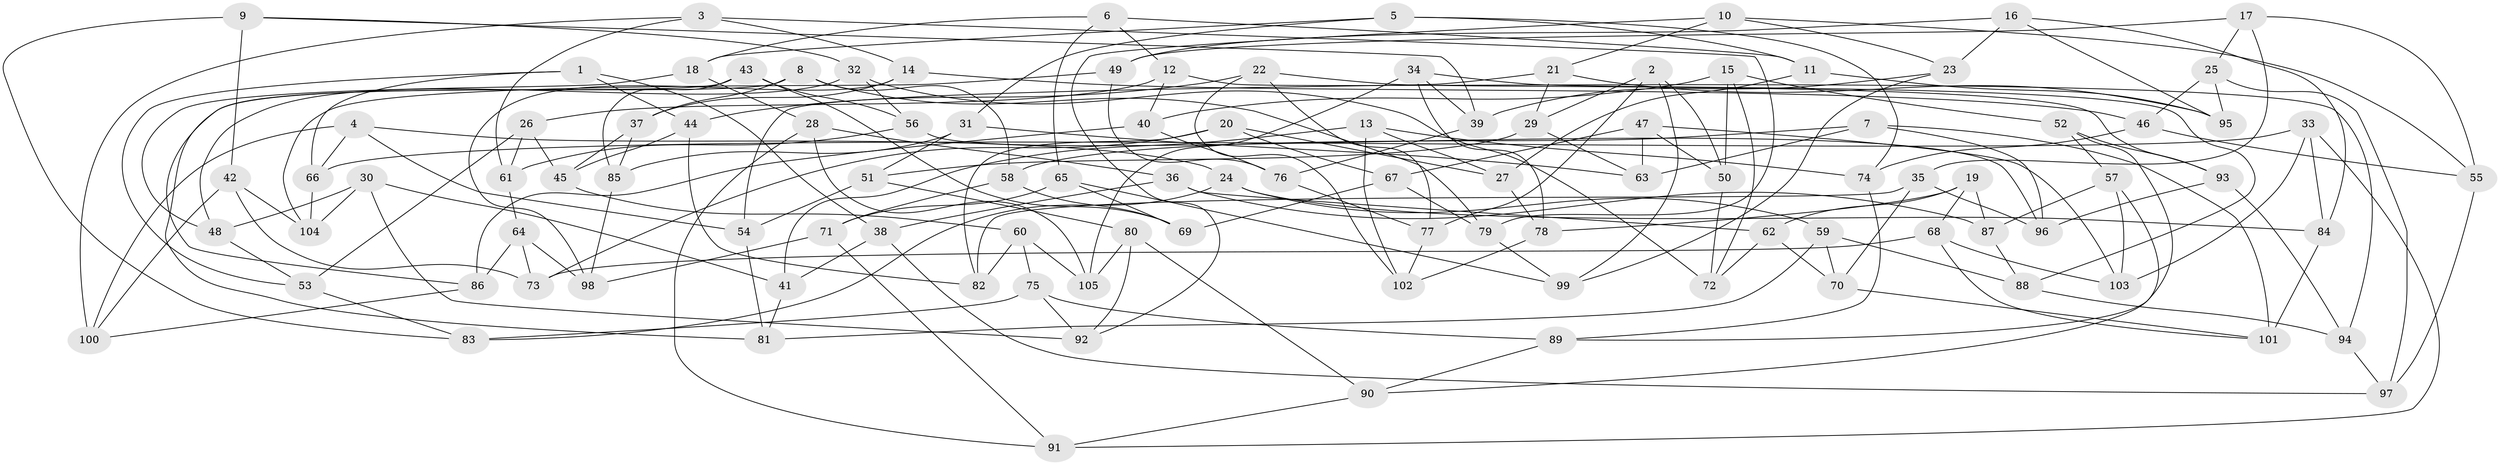 // coarse degree distribution, {4: 0.417910447761194, 6: 0.4925373134328358, 5: 0.07462686567164178, 3: 0.014925373134328358}
// Generated by graph-tools (version 1.1) at 2025/52/02/27/25 19:52:30]
// undirected, 105 vertices, 210 edges
graph export_dot {
graph [start="1"]
  node [color=gray90,style=filled];
  1;
  2;
  3;
  4;
  5;
  6;
  7;
  8;
  9;
  10;
  11;
  12;
  13;
  14;
  15;
  16;
  17;
  18;
  19;
  20;
  21;
  22;
  23;
  24;
  25;
  26;
  27;
  28;
  29;
  30;
  31;
  32;
  33;
  34;
  35;
  36;
  37;
  38;
  39;
  40;
  41;
  42;
  43;
  44;
  45;
  46;
  47;
  48;
  49;
  50;
  51;
  52;
  53;
  54;
  55;
  56;
  57;
  58;
  59;
  60;
  61;
  62;
  63;
  64;
  65;
  66;
  67;
  68;
  69;
  70;
  71;
  72;
  73;
  74;
  75;
  76;
  77;
  78;
  79;
  80;
  81;
  82;
  83;
  84;
  85;
  86;
  87;
  88;
  89;
  90;
  91;
  92;
  93;
  94;
  95;
  96;
  97;
  98;
  99;
  100;
  101;
  102;
  103;
  104;
  105;
  1 -- 44;
  1 -- 66;
  1 -- 38;
  1 -- 53;
  2 -- 29;
  2 -- 99;
  2 -- 77;
  2 -- 50;
  3 -- 79;
  3 -- 61;
  3 -- 100;
  3 -- 14;
  4 -- 24;
  4 -- 54;
  4 -- 100;
  4 -- 66;
  5 -- 74;
  5 -- 18;
  5 -- 11;
  5 -- 31;
  6 -- 11;
  6 -- 12;
  6 -- 65;
  6 -- 18;
  7 -- 101;
  7 -- 58;
  7 -- 96;
  7 -- 63;
  8 -- 81;
  8 -- 79;
  8 -- 58;
  8 -- 37;
  9 -- 32;
  9 -- 39;
  9 -- 42;
  9 -- 83;
  10 -- 23;
  10 -- 55;
  10 -- 21;
  10 -- 92;
  11 -- 27;
  11 -- 95;
  12 -- 94;
  12 -- 26;
  12 -- 40;
  13 -- 27;
  13 -- 74;
  13 -- 41;
  13 -- 102;
  14 -- 37;
  14 -- 98;
  14 -- 46;
  15 -- 50;
  15 -- 40;
  15 -- 52;
  15 -- 72;
  16 -- 84;
  16 -- 23;
  16 -- 95;
  16 -- 49;
  17 -- 25;
  17 -- 35;
  17 -- 49;
  17 -- 55;
  18 -- 28;
  18 -- 48;
  19 -- 62;
  19 -- 87;
  19 -- 68;
  19 -- 78;
  20 -- 82;
  20 -- 73;
  20 -- 67;
  20 -- 27;
  21 -- 95;
  21 -- 54;
  21 -- 29;
  22 -- 102;
  22 -- 77;
  22 -- 93;
  22 -- 44;
  23 -- 99;
  23 -- 39;
  24 -- 59;
  24 -- 83;
  24 -- 84;
  25 -- 97;
  25 -- 95;
  25 -- 46;
  26 -- 45;
  26 -- 61;
  26 -- 53;
  27 -- 78;
  28 -- 91;
  28 -- 36;
  28 -- 105;
  29 -- 51;
  29 -- 63;
  30 -- 92;
  30 -- 41;
  30 -- 48;
  30 -- 104;
  31 -- 85;
  31 -- 63;
  31 -- 51;
  32 -- 72;
  32 -- 48;
  32 -- 56;
  33 -- 84;
  33 -- 91;
  33 -- 66;
  33 -- 103;
  34 -- 39;
  34 -- 105;
  34 -- 78;
  34 -- 88;
  35 -- 70;
  35 -- 82;
  35 -- 96;
  36 -- 62;
  36 -- 38;
  36 -- 87;
  37 -- 85;
  37 -- 45;
  38 -- 97;
  38 -- 41;
  39 -- 76;
  40 -- 86;
  40 -- 76;
  41 -- 81;
  42 -- 100;
  42 -- 73;
  42 -- 104;
  43 -- 86;
  43 -- 85;
  43 -- 69;
  43 -- 56;
  44 -- 82;
  44 -- 45;
  45 -- 60;
  46 -- 55;
  46 -- 74;
  47 -- 67;
  47 -- 63;
  47 -- 50;
  47 -- 103;
  48 -- 53;
  49 -- 76;
  49 -- 104;
  50 -- 72;
  51 -- 80;
  51 -- 54;
  52 -- 93;
  52 -- 89;
  52 -- 57;
  53 -- 83;
  54 -- 81;
  55 -- 97;
  56 -- 96;
  56 -- 61;
  57 -- 103;
  57 -- 90;
  57 -- 87;
  58 -- 69;
  58 -- 71;
  59 -- 88;
  59 -- 81;
  59 -- 70;
  60 -- 75;
  60 -- 82;
  60 -- 105;
  61 -- 64;
  62 -- 70;
  62 -- 72;
  64 -- 98;
  64 -- 73;
  64 -- 86;
  65 -- 99;
  65 -- 71;
  65 -- 69;
  66 -- 104;
  67 -- 79;
  67 -- 69;
  68 -- 103;
  68 -- 101;
  68 -- 73;
  70 -- 101;
  71 -- 91;
  71 -- 98;
  74 -- 89;
  75 -- 92;
  75 -- 83;
  75 -- 89;
  76 -- 77;
  77 -- 102;
  78 -- 102;
  79 -- 99;
  80 -- 92;
  80 -- 90;
  80 -- 105;
  84 -- 101;
  85 -- 98;
  86 -- 100;
  87 -- 88;
  88 -- 94;
  89 -- 90;
  90 -- 91;
  93 -- 94;
  93 -- 96;
  94 -- 97;
}
